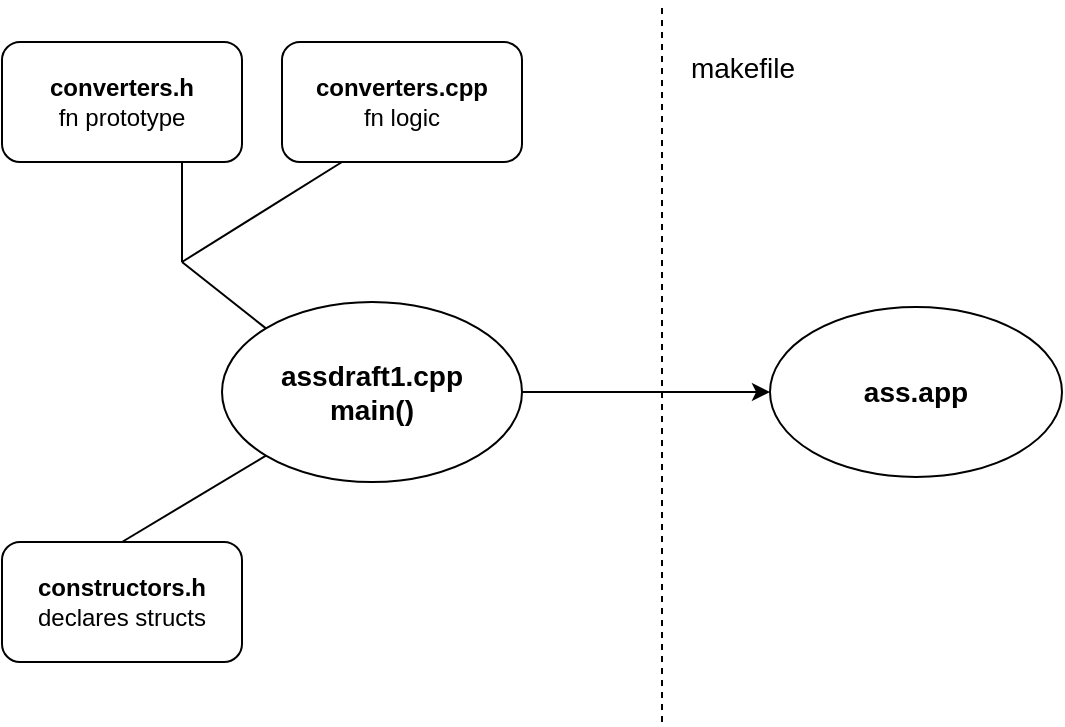 <mxfile version="22.1.20" type="device">
  <diagram id="C5RBs43oDa-KdzZeNtuy" name="Page-1">
    <mxGraphModel dx="836" dy="491" grid="1" gridSize="10" guides="1" tooltips="1" connect="1" arrows="1" fold="1" page="1" pageScale="1" pageWidth="827" pageHeight="1169" math="0" shadow="0">
      <root>
        <mxCell id="WIyWlLk6GJQsqaUBKTNV-0" />
        <mxCell id="WIyWlLk6GJQsqaUBKTNV-1" parent="WIyWlLk6GJQsqaUBKTNV-0" />
        <mxCell id="ZkPJ80Nt-XzLLg1yRuMD-10" style="rounded=0;orthogonalLoop=1;jettySize=auto;html=1;exitX=0;exitY=0;exitDx=0;exitDy=0;endArrow=none;endFill=0;" edge="1" parent="WIyWlLk6GJQsqaUBKTNV-1" source="ZkPJ80Nt-XzLLg1yRuMD-0">
          <mxGeometry relative="1" as="geometry">
            <mxPoint x="120" y="150" as="targetPoint" />
          </mxGeometry>
        </mxCell>
        <mxCell id="ZkPJ80Nt-XzLLg1yRuMD-12" style="edgeStyle=orthogonalEdgeStyle;rounded=0;orthogonalLoop=1;jettySize=auto;html=1;exitX=1;exitY=0.5;exitDx=0;exitDy=0;entryX=0;entryY=0.5;entryDx=0;entryDy=0;" edge="1" parent="WIyWlLk6GJQsqaUBKTNV-1" source="ZkPJ80Nt-XzLLg1yRuMD-0" target="ZkPJ80Nt-XzLLg1yRuMD-11">
          <mxGeometry relative="1" as="geometry" />
        </mxCell>
        <mxCell id="ZkPJ80Nt-XzLLg1yRuMD-0" value="&lt;b style=&quot;font-size: 14px;&quot;&gt;assdraft1.cpp&lt;br&gt;main()&lt;/b&gt;" style="ellipse;whiteSpace=wrap;html=1;" vertex="1" parent="WIyWlLk6GJQsqaUBKTNV-1">
          <mxGeometry x="140" y="170" width="150" height="90" as="geometry" />
        </mxCell>
        <mxCell id="ZkPJ80Nt-XzLLg1yRuMD-2" style="rounded=0;orthogonalLoop=1;jettySize=auto;html=1;exitX=0.5;exitY=0;exitDx=0;exitDy=0;entryX=0;entryY=1;entryDx=0;entryDy=0;endArrow=none;endFill=0;" edge="1" parent="WIyWlLk6GJQsqaUBKTNV-1" source="ZkPJ80Nt-XzLLg1yRuMD-1" target="ZkPJ80Nt-XzLLg1yRuMD-0">
          <mxGeometry relative="1" as="geometry" />
        </mxCell>
        <mxCell id="ZkPJ80Nt-XzLLg1yRuMD-1" value="&lt;b&gt;constructors.h&lt;/b&gt;&lt;br&gt;declares structs" style="rounded=1;whiteSpace=wrap;html=1;" vertex="1" parent="WIyWlLk6GJQsqaUBKTNV-1">
          <mxGeometry x="30" y="290" width="120" height="60" as="geometry" />
        </mxCell>
        <mxCell id="ZkPJ80Nt-XzLLg1yRuMD-8" style="rounded=0;orthogonalLoop=1;jettySize=auto;html=1;exitX=0.75;exitY=1;exitDx=0;exitDy=0;endArrow=none;endFill=0;" edge="1" parent="WIyWlLk6GJQsqaUBKTNV-1" source="ZkPJ80Nt-XzLLg1yRuMD-3">
          <mxGeometry relative="1" as="geometry">
            <mxPoint x="120" y="150" as="targetPoint" />
          </mxGeometry>
        </mxCell>
        <mxCell id="ZkPJ80Nt-XzLLg1yRuMD-3" value="&lt;b&gt;converters.h&lt;/b&gt;&lt;br&gt;fn prototype" style="rounded=1;whiteSpace=wrap;html=1;" vertex="1" parent="WIyWlLk6GJQsqaUBKTNV-1">
          <mxGeometry x="30" y="40" width="120" height="60" as="geometry" />
        </mxCell>
        <mxCell id="ZkPJ80Nt-XzLLg1yRuMD-9" style="rounded=0;orthogonalLoop=1;jettySize=auto;html=1;exitX=0.25;exitY=1;exitDx=0;exitDy=0;endArrow=none;endFill=0;" edge="1" parent="WIyWlLk6GJQsqaUBKTNV-1" source="ZkPJ80Nt-XzLLg1yRuMD-4">
          <mxGeometry relative="1" as="geometry">
            <mxPoint x="120" y="150" as="targetPoint" />
          </mxGeometry>
        </mxCell>
        <mxCell id="ZkPJ80Nt-XzLLg1yRuMD-4" value="&lt;b&gt;converters.cpp&lt;/b&gt;&lt;br&gt;fn logic" style="rounded=1;whiteSpace=wrap;html=1;" vertex="1" parent="WIyWlLk6GJQsqaUBKTNV-1">
          <mxGeometry x="170" y="40" width="120" height="60" as="geometry" />
        </mxCell>
        <mxCell id="ZkPJ80Nt-XzLLg1yRuMD-11" value="&lt;font style=&quot;font-size: 14px;&quot;&gt;&lt;b&gt;ass.app&lt;/b&gt;&lt;/font&gt;" style="ellipse;whiteSpace=wrap;html=1;" vertex="1" parent="WIyWlLk6GJQsqaUBKTNV-1">
          <mxGeometry x="414" y="172.5" width="146" height="85" as="geometry" />
        </mxCell>
        <mxCell id="ZkPJ80Nt-XzLLg1yRuMD-14" value="" style="endArrow=none;dashed=1;html=1;rounded=0;" edge="1" parent="WIyWlLk6GJQsqaUBKTNV-1">
          <mxGeometry width="50" height="50" relative="1" as="geometry">
            <mxPoint x="360" y="380" as="sourcePoint" />
            <mxPoint x="360" y="20" as="targetPoint" />
          </mxGeometry>
        </mxCell>
        <mxCell id="ZkPJ80Nt-XzLLg1yRuMD-15" value="&lt;font style=&quot;font-size: 14px;&quot;&gt;makefile&lt;/font&gt;" style="text;html=1;align=center;verticalAlign=middle;resizable=0;points=[];autosize=1;strokeColor=none;fillColor=none;" vertex="1" parent="WIyWlLk6GJQsqaUBKTNV-1">
          <mxGeometry x="360" y="38" width="80" height="30" as="geometry" />
        </mxCell>
      </root>
    </mxGraphModel>
  </diagram>
</mxfile>
